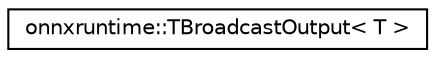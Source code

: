 digraph "Graphical Class Hierarchy"
{
  edge [fontname="Helvetica",fontsize="10",labelfontname="Helvetica",labelfontsize="10"];
  node [fontname="Helvetica",fontsize="10",shape=record];
  rankdir="LR";
  Node0 [label="onnxruntime::TBroadcastOutput\< T \>",height=0.2,width=0.4,color="black", fillcolor="white", style="filled",URL="$structonnxruntime_1_1TBroadcastOutput.html"];
}
